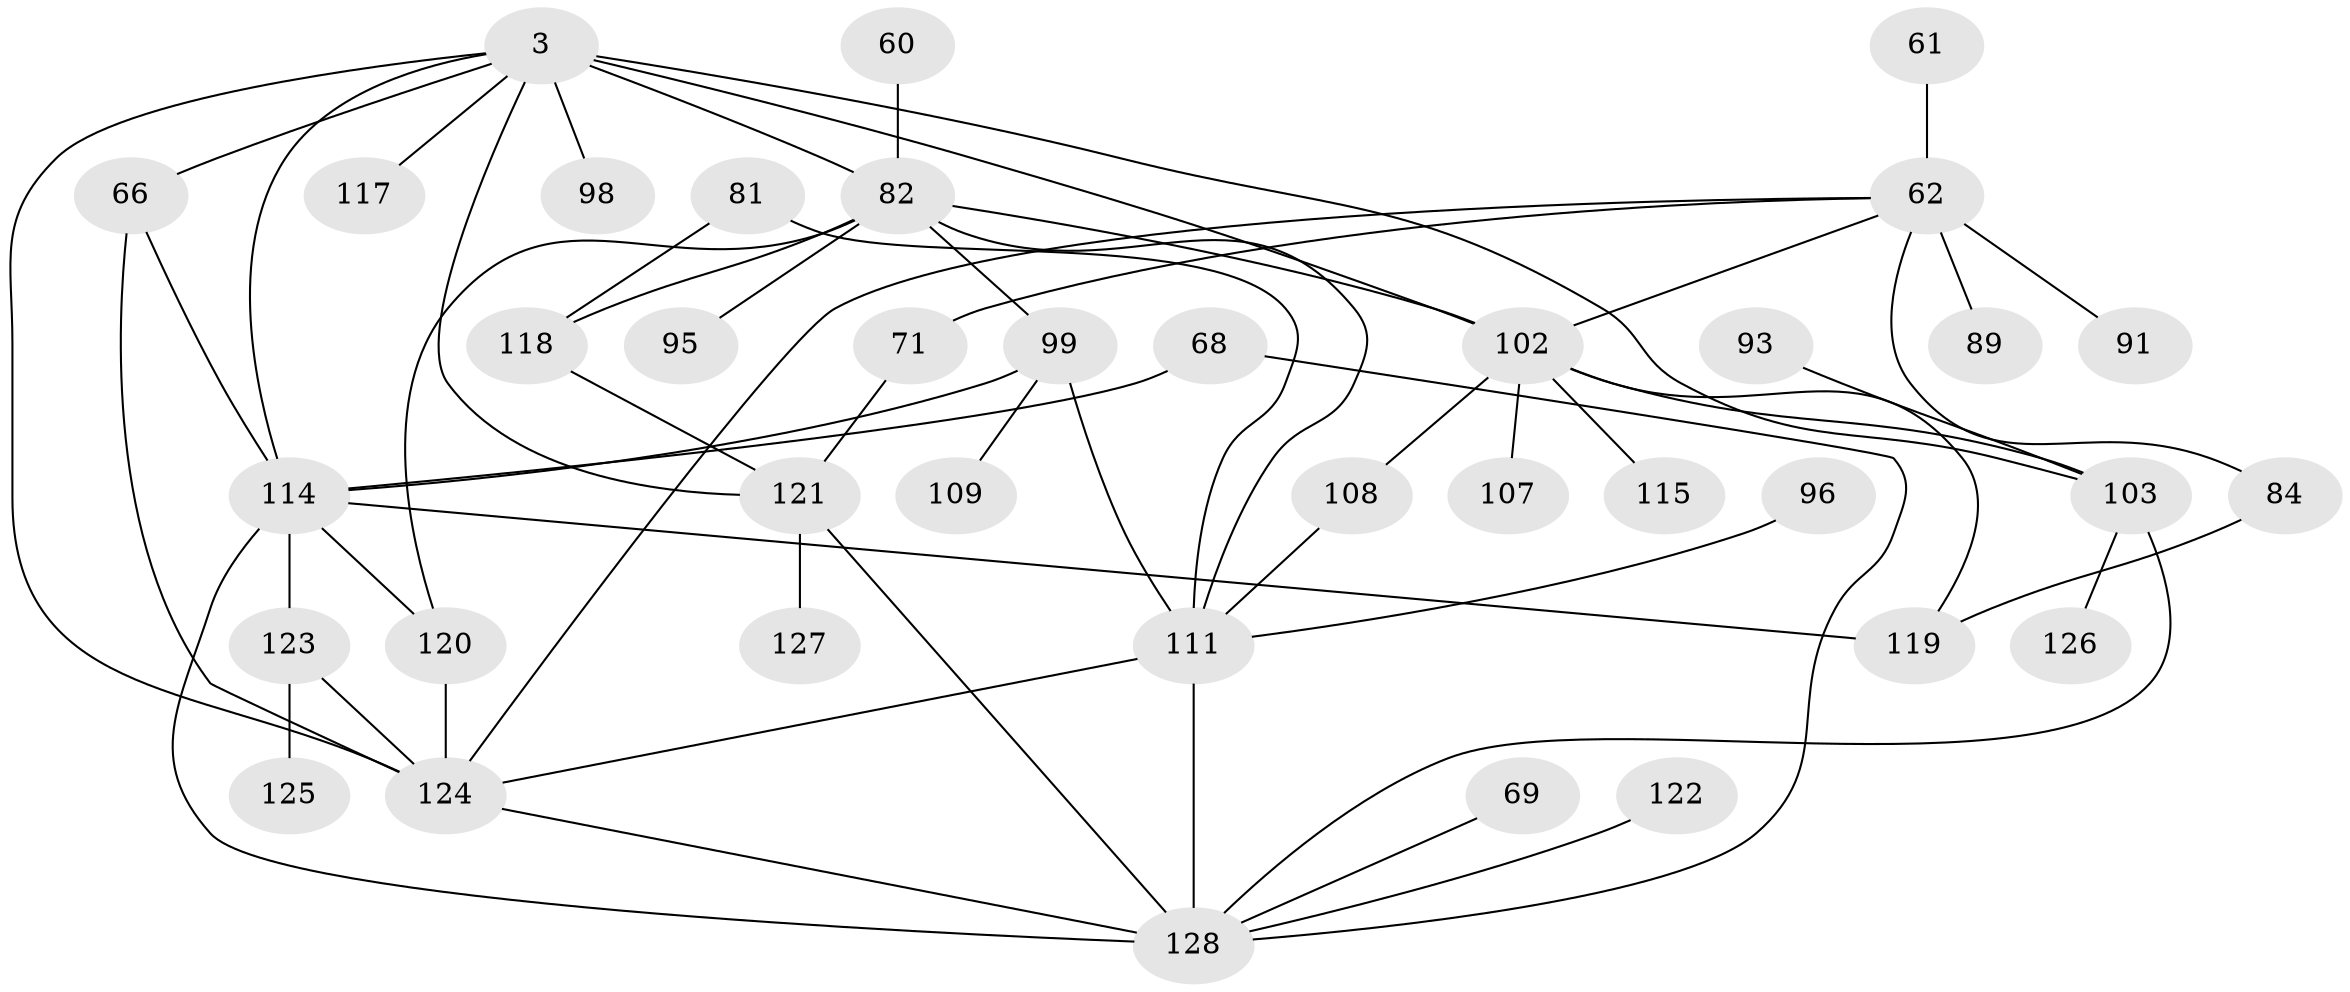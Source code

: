// original degree distribution, {4: 0.125, 8: 0.0234375, 6: 0.03125, 2: 0.3203125, 5: 0.046875, 3: 0.2109375, 1: 0.2265625, 7: 0.015625}
// Generated by graph-tools (version 1.1) at 2025/45/03/04/25 21:45:46]
// undirected, 38 vertices, 59 edges
graph export_dot {
graph [start="1"]
  node [color=gray90,style=filled];
  3 [super="+2+1"];
  60;
  61;
  62 [super="+50+46+57"];
  66 [super="+7"];
  68;
  69;
  71;
  81;
  82 [super="+77+79+48+76"];
  84;
  89 [super="+59"];
  91 [super="+54+90"];
  93;
  95;
  96;
  98;
  99 [super="+97+92"];
  102 [super="+42+56+86"];
  103 [super="+49+88"];
  107;
  108;
  109;
  111 [super="+83+53+110"];
  114 [super="+35+73+113"];
  115;
  117;
  118 [super="+67"];
  119 [super="+11+55"];
  120 [super="+64"];
  121 [super="+27+94+101+9"];
  122;
  123 [super="+104"];
  124 [super="+116"];
  125;
  126;
  127;
  128 [super="+12+105+112"];
  3 -- 98;
  3 -- 66 [weight=2];
  3 -- 102 [weight=3];
  3 -- 117;
  3 -- 121 [weight=2];
  3 -- 114;
  3 -- 82 [weight=2];
  3 -- 124;
  3 -- 103;
  60 -- 82;
  61 -- 62;
  62 -- 84;
  62 -- 102;
  62 -- 71;
  62 -- 89 [weight=2];
  62 -- 91 [weight=2];
  62 -- 124;
  66 -- 114;
  66 -- 124;
  68 -- 114 [weight=3];
  68 -- 128;
  69 -- 128;
  71 -- 121;
  81 -- 118;
  81 -- 111;
  82 -- 99 [weight=2];
  82 -- 111 [weight=2];
  82 -- 120 [weight=3];
  82 -- 102 [weight=2];
  82 -- 118;
  82 -- 95;
  84 -- 119;
  93 -- 103;
  96 -- 111;
  99 -- 114 [weight=2];
  99 -- 109;
  99 -- 111 [weight=3];
  102 -- 107;
  102 -- 108;
  102 -- 115;
  102 -- 119 [weight=2];
  102 -- 103;
  103 -- 128 [weight=2];
  103 -- 126;
  108 -- 111;
  111 -- 128 [weight=2];
  111 -- 124;
  114 -- 128;
  114 -- 119;
  114 -- 120;
  114 -- 123 [weight=2];
  118 -- 121 [weight=2];
  120 -- 124 [weight=2];
  121 -- 127;
  121 -- 128 [weight=2];
  122 -- 128;
  123 -- 125;
  123 -- 124;
  124 -- 128;
}
